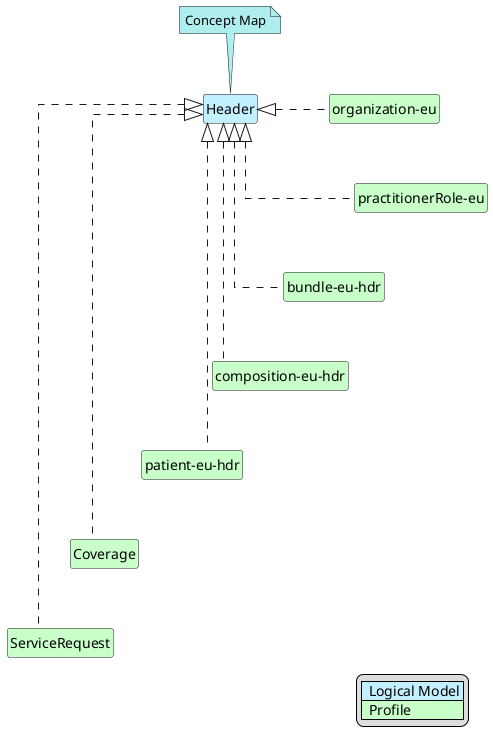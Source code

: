 @startuml
hide circle
hide stereotype
hide members
hide methods
skinparam linetype ortho
skinparam class {
BackgroundColor<<LogicalModel>> #APPLICATION
BackgroundColor<<Profile>> #TECHNOLOGY
}
legend right
| <#APPLICATION>  Logical Model |
| <#TECHNOLOGY>  Profile |
endlegend
class "Header" <<LogicalModel>> [[StructureDefinition-Header.html]]
note top #PaleTurquoise [[ConceptMap-hdrHeader2FHIR-eu-hdr.html]]
Concept Map
endnote
class "organization-eu" <<Profile>> [[StructureDefinition-organization-eu.html]]
"Header" <|. "organization-eu"
class "practitionerRole-eu" <<Profile>> [[StructureDefinition-practitionerRole-eu.html]]
"Header" <|. "practitionerRole-eu"
"organization-eu" -d[hidden]-> "practitionerRole-eu"
class "bundle-eu-hdr" <<Profile>> [[StructureDefinition-bundle-eu-hdr.html]]
"Header" <|. "bundle-eu-hdr"
"practitionerRole-eu" -d[hidden]-> "bundle-eu-hdr"
class "composition-eu-hdr" <<Profile>> [[StructureDefinition-composition-eu-hdr.html]]
"Header" <|. "composition-eu-hdr"
"bundle-eu-hdr" -d[hidden]-> "composition-eu-hdr"
class "patient-eu-hdr" <<Profile>> [[StructureDefinition-patient-eu-hdr.html]]
"Header" <|. "patient-eu-hdr"
"composition-eu-hdr" -d[hidden]-> "patient-eu-hdr"
class "Coverage" <<Profile>> [[http://hl7.org/fhir/StructureDefinition/Coverage]]
"Header" <|. "Coverage"
"patient-eu-hdr" -d[hidden]-> "Coverage"
class "ServiceRequest" <<Profile>> [[http://hl7.org/fhir/StructureDefinition/ServiceRequest]]
"Header" <|. "ServiceRequest"
"Coverage" -d[hidden]-> "ServiceRequest"
@enduml